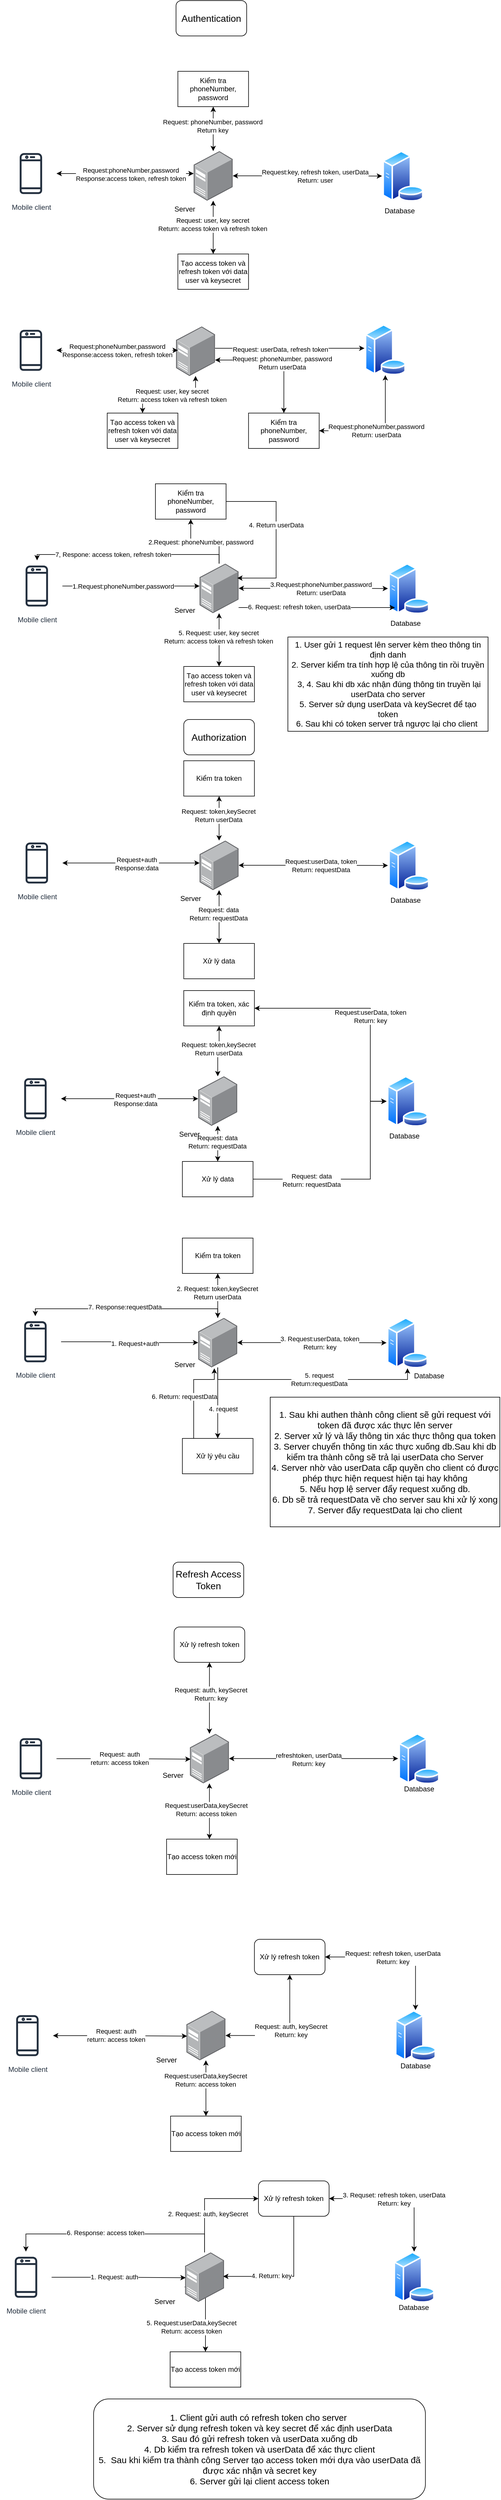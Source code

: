 <mxfile version="22.0.8" type="github">
  <diagram name="Page-1" id="wFv23azrO5TmY8dKMRDV">
    <mxGraphModel dx="880" dy="1312" grid="1" gridSize="10" guides="1" tooltips="1" connect="1" arrows="1" fold="1" page="0" pageScale="1" pageWidth="850" pageHeight="1100" math="0" shadow="0">
      <root>
        <mxCell id="0" />
        <mxCell id="1" parent="0" />
        <mxCell id="Zo6Wz0A7gYt2dgUF0l2a-8" style="edgeStyle=orthogonalEdgeStyle;rounded=0;orthogonalLoop=1;jettySize=auto;html=1;startArrow=classic;startFill=1;" parent="1" source="Zo6Wz0A7gYt2dgUF0l2a-1" target="Zo6Wz0A7gYt2dgUF0l2a-3" edge="1">
          <mxGeometry relative="1" as="geometry">
            <Array as="points">
              <mxPoint x="360" y="-406" />
              <mxPoint x="360" y="-406" />
            </Array>
          </mxGeometry>
        </mxCell>
        <mxCell id="Zo6Wz0A7gYt2dgUF0l2a-9" value="Request:phoneNumber,password&lt;br&gt;Response:access token, refresh token" style="edgeLabel;html=1;align=center;verticalAlign=middle;resizable=0;points=[];" parent="Zo6Wz0A7gYt2dgUF0l2a-8" vertex="1" connectable="0">
          <mxGeometry x="0.08" relative="1" as="geometry">
            <mxPoint y="1" as="offset" />
          </mxGeometry>
        </mxCell>
        <mxCell id="Zo6Wz0A7gYt2dgUF0l2a-1" value="Mobile client" style="sketch=0;outlineConnect=0;fontColor=#232F3E;gradientColor=none;strokeColor=#232F3E;fillColor=#ffffff;dashed=0;verticalLabelPosition=bottom;verticalAlign=top;align=center;html=1;fontSize=12;fontStyle=0;aspect=fixed;shape=mxgraph.aws4.resourceIcon;resIcon=mxgraph.aws4.mobile_client;" parent="1" vertex="1">
          <mxGeometry x="110" y="-450" width="87" height="87" as="geometry" />
        </mxCell>
        <mxCell id="Zo6Wz0A7gYt2dgUF0l2a-2" value="" style="image;aspect=fixed;perimeter=ellipsePerimeter;html=1;align=center;shadow=0;dashed=0;spacingTop=3;image=img/lib/active_directory/database_server.svg;" parent="1" vertex="1">
          <mxGeometry x="750" y="-445.56" width="71" height="86.58" as="geometry" />
        </mxCell>
        <mxCell id="Zo6Wz0A7gYt2dgUF0l2a-12" style="edgeStyle=orthogonalEdgeStyle;rounded=0;orthogonalLoop=1;jettySize=auto;html=1;entryX=0;entryY=0.5;entryDx=0;entryDy=0;startArrow=classic;startFill=1;" parent="1" source="Zo6Wz0A7gYt2dgUF0l2a-3" target="Zo6Wz0A7gYt2dgUF0l2a-2" edge="1">
          <mxGeometry relative="1" as="geometry" />
        </mxCell>
        <mxCell id="Zo6Wz0A7gYt2dgUF0l2a-13" value="Request:key, refresh token, userData&lt;br&gt;Return: user" style="edgeLabel;html=1;align=center;verticalAlign=middle;resizable=0;points=[];" parent="Zo6Wz0A7gYt2dgUF0l2a-12" vertex="1" connectable="0">
          <mxGeometry x="0.103" relative="1" as="geometry">
            <mxPoint as="offset" />
          </mxGeometry>
        </mxCell>
        <mxCell id="Zo6Wz0A7gYt2dgUF0l2a-16" style="edgeStyle=orthogonalEdgeStyle;rounded=0;orthogonalLoop=1;jettySize=auto;html=1;startArrow=classic;startFill=1;" parent="1" source="Zo6Wz0A7gYt2dgUF0l2a-3" target="Zo6Wz0A7gYt2dgUF0l2a-15" edge="1">
          <mxGeometry relative="1" as="geometry" />
        </mxCell>
        <mxCell id="Zo6Wz0A7gYt2dgUF0l2a-17" value="Request: phoneNumber, password&lt;br&gt;Return key" style="edgeLabel;html=1;align=center;verticalAlign=middle;resizable=0;points=[];" parent="Zo6Wz0A7gYt2dgUF0l2a-16" vertex="1" connectable="0">
          <mxGeometry x="0.128" y="1" relative="1" as="geometry">
            <mxPoint as="offset" />
          </mxGeometry>
        </mxCell>
        <mxCell id="Zo6Wz0A7gYt2dgUF0l2a-19" style="edgeStyle=orthogonalEdgeStyle;rounded=0;orthogonalLoop=1;jettySize=auto;html=1;entryX=0.5;entryY=0;entryDx=0;entryDy=0;startArrow=classic;startFill=1;" parent="1" source="Zo6Wz0A7gYt2dgUF0l2a-3" target="Zo6Wz0A7gYt2dgUF0l2a-18" edge="1">
          <mxGeometry relative="1" as="geometry" />
        </mxCell>
        <mxCell id="Zo6Wz0A7gYt2dgUF0l2a-20" value="Request: user, key secret&lt;br&gt;Return: access token và refresh token" style="edgeLabel;html=1;align=center;verticalAlign=middle;resizable=0;points=[];" parent="Zo6Wz0A7gYt2dgUF0l2a-19" vertex="1" connectable="0">
          <mxGeometry x="-0.105" y="-1" relative="1" as="geometry">
            <mxPoint as="offset" />
          </mxGeometry>
        </mxCell>
        <mxCell id="Zo6Wz0A7gYt2dgUF0l2a-3" value="" style="image;points=[];aspect=fixed;html=1;align=center;shadow=0;dashed=0;image=img/lib/allied_telesis/computer_and_terminals/Server_Desktop.svg;" parent="1" vertex="1">
          <mxGeometry x="430" y="-444.56" width="66.3" height="84.04" as="geometry" />
        </mxCell>
        <mxCell id="Zo6Wz0A7gYt2dgUF0l2a-4" value="Server&lt;br&gt;" style="text;html=1;strokeColor=none;fillColor=none;align=center;verticalAlign=middle;whiteSpace=wrap;rounded=0;" parent="1" vertex="1">
          <mxGeometry x="385" y="-360.52" width="60" height="30" as="geometry" />
        </mxCell>
        <mxCell id="Zo6Wz0A7gYt2dgUF0l2a-5" value="Database&lt;br&gt;" style="text;html=1;strokeColor=none;fillColor=none;align=center;verticalAlign=middle;whiteSpace=wrap;rounded=0;" parent="1" vertex="1">
          <mxGeometry x="750" y="-357.98" width="60" height="30" as="geometry" />
        </mxCell>
        <mxCell id="Zo6Wz0A7gYt2dgUF0l2a-15" value="Kiểm tra phoneNumber, password" style="rounded=0;whiteSpace=wrap;html=1;" parent="1" vertex="1">
          <mxGeometry x="403.15" y="-580" width="120" height="60" as="geometry" />
        </mxCell>
        <mxCell id="Zo6Wz0A7gYt2dgUF0l2a-18" value="Tạo access token và refresh token với data user và keysecret" style="rounded=0;whiteSpace=wrap;html=1;" parent="1" vertex="1">
          <mxGeometry x="403.15" y="-270" width="120" height="60" as="geometry" />
        </mxCell>
        <mxCell id="Zo6Wz0A7gYt2dgUF0l2a-21" value="Mobile client" style="sketch=0;outlineConnect=0;fontColor=#232F3E;gradientColor=none;strokeColor=#232F3E;fillColor=#ffffff;dashed=0;verticalLabelPosition=bottom;verticalAlign=top;align=center;html=1;fontSize=12;fontStyle=0;aspect=fixed;shape=mxgraph.aws4.resourceIcon;resIcon=mxgraph.aws4.mobile_client;" parent="1" vertex="1">
          <mxGeometry x="110" y="-150" width="87" height="87" as="geometry" />
        </mxCell>
        <mxCell id="Zo6Wz0A7gYt2dgUF0l2a-22" value="&lt;font style=&quot;font-size: 16px;&quot;&gt;Authentication&lt;/font&gt;" style="rounded=1;whiteSpace=wrap;html=1;" parent="1" vertex="1">
          <mxGeometry x="400" y="-700" width="120" height="60" as="geometry" />
        </mxCell>
        <mxCell id="Zo6Wz0A7gYt2dgUF0l2a-36" style="edgeStyle=orthogonalEdgeStyle;rounded=0;orthogonalLoop=1;jettySize=auto;html=1;entryX=0.5;entryY=0;entryDx=0;entryDy=0;startArrow=classic;startFill=1;" parent="1" source="Zo6Wz0A7gYt2dgUF0l2a-23" target="Zo6Wz0A7gYt2dgUF0l2a-34" edge="1">
          <mxGeometry relative="1" as="geometry" />
        </mxCell>
        <mxCell id="-_hDlahEQz6odAi7vep3-71" style="edgeStyle=orthogonalEdgeStyle;rounded=0;orthogonalLoop=1;jettySize=auto;html=1;" edge="1" parent="1" source="Zo6Wz0A7gYt2dgUF0l2a-23" target="Zo6Wz0A7gYt2dgUF0l2a-25">
          <mxGeometry relative="1" as="geometry">
            <Array as="points">
              <mxPoint x="630" y="-110" />
              <mxPoint x="630" y="-110" />
            </Array>
          </mxGeometry>
        </mxCell>
        <mxCell id="-_hDlahEQz6odAi7vep3-72" value="Request: userData, refresh token" style="edgeLabel;html=1;align=center;verticalAlign=middle;resizable=0;points=[];" vertex="1" connectable="0" parent="-_hDlahEQz6odAi7vep3-71">
          <mxGeometry x="-0.128" y="-2" relative="1" as="geometry">
            <mxPoint as="offset" />
          </mxGeometry>
        </mxCell>
        <mxCell id="Zo6Wz0A7gYt2dgUF0l2a-23" value="" style="image;points=[];aspect=fixed;html=1;align=center;shadow=0;dashed=0;image=img/lib/allied_telesis/computer_and_terminals/Server_Desktop.svg;" parent="1" vertex="1">
          <mxGeometry x="400" y="-147.04" width="66.3" height="84.04" as="geometry" />
        </mxCell>
        <mxCell id="Zo6Wz0A7gYt2dgUF0l2a-24" style="edgeStyle=orthogonalEdgeStyle;rounded=0;orthogonalLoop=1;jettySize=auto;html=1;entryX=0.048;entryY=0.482;entryDx=0;entryDy=0;entryPerimeter=0;startArrow=classic;startFill=1;" parent="1" source="Zo6Wz0A7gYt2dgUF0l2a-21" target="Zo6Wz0A7gYt2dgUF0l2a-23" edge="1">
          <mxGeometry relative="1" as="geometry" />
        </mxCell>
        <mxCell id="Zo6Wz0A7gYt2dgUF0l2a-25" value="" style="image;aspect=fixed;perimeter=ellipsePerimeter;html=1;align=center;shadow=0;dashed=0;spacingTop=3;image=img/lib/active_directory/database_server.svg;" parent="1" vertex="1">
          <mxGeometry x="720" y="-151.0" width="71" height="86.58" as="geometry" />
        </mxCell>
        <mxCell id="Zo6Wz0A7gYt2dgUF0l2a-26" value="Request:phoneNumber,password&lt;br&gt;Response:access token, refresh token" style="edgeLabel;html=1;align=center;verticalAlign=middle;resizable=0;points=[];" parent="1" vertex="1" connectable="0">
          <mxGeometry x="300" y="-106.5" as="geometry" />
        </mxCell>
        <mxCell id="Zo6Wz0A7gYt2dgUF0l2a-29" style="edgeStyle=orthogonalEdgeStyle;rounded=0;orthogonalLoop=1;jettySize=auto;html=1;startArrow=classic;startFill=1;" parent="1" source="Zo6Wz0A7gYt2dgUF0l2a-27" target="Zo6Wz0A7gYt2dgUF0l2a-25" edge="1">
          <mxGeometry relative="1" as="geometry" />
        </mxCell>
        <mxCell id="Zo6Wz0A7gYt2dgUF0l2a-27" value="Kiểm tra phoneNumber, password" style="rounded=0;whiteSpace=wrap;html=1;" parent="1" vertex="1">
          <mxGeometry x="523.15" width="120" height="60" as="geometry" />
        </mxCell>
        <mxCell id="Zo6Wz0A7gYt2dgUF0l2a-28" style="edgeStyle=orthogonalEdgeStyle;rounded=0;orthogonalLoop=1;jettySize=auto;html=1;entryX=0.5;entryY=0;entryDx=0;entryDy=0;startArrow=classic;startFill=1;" parent="1" source="Zo6Wz0A7gYt2dgUF0l2a-23" target="Zo6Wz0A7gYt2dgUF0l2a-27" edge="1">
          <mxGeometry relative="1" as="geometry">
            <Array as="points">
              <mxPoint x="583" y="-90" />
            </Array>
          </mxGeometry>
        </mxCell>
        <mxCell id="Zo6Wz0A7gYt2dgUF0l2a-32" value="Request: phoneNumber, password&lt;br style=&quot;border-color: var(--border-color);&quot;&gt;Return userData" style="edgeLabel;html=1;align=center;verticalAlign=middle;resizable=0;points=[];" parent="Zo6Wz0A7gYt2dgUF0l2a-28" vertex="1" connectable="0">
          <mxGeometry x="-0.53" y="-1" relative="1" as="geometry">
            <mxPoint x="65" y="4" as="offset" />
          </mxGeometry>
        </mxCell>
        <mxCell id="Zo6Wz0A7gYt2dgUF0l2a-33" value="Request:phoneNumber,password&lt;br&gt;Return: userData" style="edgeLabel;html=1;align=center;verticalAlign=middle;resizable=0;points=[];" parent="1" vertex="1" connectable="0">
          <mxGeometry x="740.0" y="30.003" as="geometry" />
        </mxCell>
        <mxCell id="Zo6Wz0A7gYt2dgUF0l2a-34" value="Tạo access token và refresh token với data user và keysecret" style="rounded=0;whiteSpace=wrap;html=1;" parent="1" vertex="1">
          <mxGeometry x="283.15" width="120" height="60" as="geometry" />
        </mxCell>
        <mxCell id="Zo6Wz0A7gYt2dgUF0l2a-37" value="Request: user, key secret&lt;br style=&quot;border-color: var(--border-color);&quot;&gt;Return: access token và refresh token" style="edgeLabel;html=1;align=center;verticalAlign=middle;resizable=0;points=[];" parent="1" vertex="1" connectable="0">
          <mxGeometry x="390.0" y="-30" as="geometry">
            <mxPoint x="3" as="offset" />
          </mxGeometry>
        </mxCell>
        <mxCell id="Zo6Wz0A7gYt2dgUF0l2a-41" style="edgeStyle=orthogonalEdgeStyle;rounded=0;orthogonalLoop=1;jettySize=auto;html=1;startArrow=none;startFill=0;" parent="1" source="Zo6Wz0A7gYt2dgUF0l2a-43" target="Zo6Wz0A7gYt2dgUF0l2a-51" edge="1">
          <mxGeometry relative="1" as="geometry">
            <Array as="points">
              <mxPoint x="370" y="294" />
              <mxPoint x="370" y="294" />
            </Array>
          </mxGeometry>
        </mxCell>
        <mxCell id="Zo6Wz0A7gYt2dgUF0l2a-42" value="1.Request:phoneNumber,password" style="edgeLabel;html=1;align=center;verticalAlign=middle;resizable=0;points=[];" parent="Zo6Wz0A7gYt2dgUF0l2a-41" vertex="1" connectable="0">
          <mxGeometry x="0.08" relative="1" as="geometry">
            <mxPoint x="-23" as="offset" />
          </mxGeometry>
        </mxCell>
        <mxCell id="Zo6Wz0A7gYt2dgUF0l2a-43" value="Mobile client" style="sketch=0;outlineConnect=0;fontColor=#232F3E;gradientColor=none;strokeColor=#232F3E;fillColor=#ffffff;dashed=0;verticalLabelPosition=bottom;verticalAlign=top;align=center;html=1;fontSize=12;fontStyle=0;aspect=fixed;shape=mxgraph.aws4.resourceIcon;resIcon=mxgraph.aws4.mobile_client;" parent="1" vertex="1">
          <mxGeometry x="120" y="250" width="87" height="87" as="geometry" />
        </mxCell>
        <mxCell id="Zo6Wz0A7gYt2dgUF0l2a-44" value="" style="image;aspect=fixed;perimeter=ellipsePerimeter;html=1;align=center;shadow=0;dashed=0;spacingTop=3;image=img/lib/active_directory/database_server.svg;" parent="1" vertex="1">
          <mxGeometry x="760" y="254.44" width="71" height="86.58" as="geometry" />
        </mxCell>
        <mxCell id="Zo6Wz0A7gYt2dgUF0l2a-45" style="edgeStyle=orthogonalEdgeStyle;rounded=0;orthogonalLoop=1;jettySize=auto;html=1;entryX=0;entryY=0.5;entryDx=0;entryDy=0;startArrow=classic;startFill=1;" parent="1" source="Zo6Wz0A7gYt2dgUF0l2a-51" target="Zo6Wz0A7gYt2dgUF0l2a-44" edge="1">
          <mxGeometry relative="1" as="geometry" />
        </mxCell>
        <mxCell id="Zo6Wz0A7gYt2dgUF0l2a-46" value="3.Request:phoneNumber,password&lt;br&gt;Return: userData" style="edgeLabel;html=1;align=center;verticalAlign=middle;resizable=0;points=[];" parent="Zo6Wz0A7gYt2dgUF0l2a-45" vertex="1" connectable="0">
          <mxGeometry x="0.103" relative="1" as="geometry">
            <mxPoint as="offset" />
          </mxGeometry>
        </mxCell>
        <mxCell id="Zo6Wz0A7gYt2dgUF0l2a-47" style="edgeStyle=orthogonalEdgeStyle;rounded=0;orthogonalLoop=1;jettySize=auto;html=1;startArrow=none;startFill=0;" parent="1" source="Zo6Wz0A7gYt2dgUF0l2a-51" target="Zo6Wz0A7gYt2dgUF0l2a-54" edge="1">
          <mxGeometry relative="1" as="geometry" />
        </mxCell>
        <mxCell id="Zo6Wz0A7gYt2dgUF0l2a-48" value="2.Request: phoneNumber, password" style="edgeLabel;html=1;align=center;verticalAlign=middle;resizable=0;points=[];" parent="Zo6Wz0A7gYt2dgUF0l2a-47" vertex="1" connectable="0">
          <mxGeometry x="0.128" y="1" relative="1" as="geometry">
            <mxPoint as="offset" />
          </mxGeometry>
        </mxCell>
        <mxCell id="Zo6Wz0A7gYt2dgUF0l2a-49" style="edgeStyle=orthogonalEdgeStyle;rounded=0;orthogonalLoop=1;jettySize=auto;html=1;entryX=0.5;entryY=0;entryDx=0;entryDy=0;startArrow=classic;startFill=1;" parent="1" source="Zo6Wz0A7gYt2dgUF0l2a-51" target="Zo6Wz0A7gYt2dgUF0l2a-55" edge="1">
          <mxGeometry relative="1" as="geometry" />
        </mxCell>
        <mxCell id="Zo6Wz0A7gYt2dgUF0l2a-50" value="5. Request: user, key secret&lt;br style=&quot;border-color: var(--border-color);&quot;&gt;Return: access token và refresh token" style="edgeLabel;html=1;align=center;verticalAlign=middle;resizable=0;points=[];" parent="Zo6Wz0A7gYt2dgUF0l2a-49" vertex="1" connectable="0">
          <mxGeometry x="-0.105" y="-1" relative="1" as="geometry">
            <mxPoint as="offset" />
          </mxGeometry>
        </mxCell>
        <mxCell id="Zo6Wz0A7gYt2dgUF0l2a-56" style="edgeStyle=orthogonalEdgeStyle;rounded=0;orthogonalLoop=1;jettySize=auto;html=1;" parent="1" source="Zo6Wz0A7gYt2dgUF0l2a-51" target="Zo6Wz0A7gYt2dgUF0l2a-43" edge="1">
          <mxGeometry relative="1" as="geometry">
            <Array as="points">
              <mxPoint x="473" y="240" />
              <mxPoint x="164" y="240" />
            </Array>
          </mxGeometry>
        </mxCell>
        <mxCell id="-_hDlahEQz6odAi7vep3-73" style="edgeStyle=orthogonalEdgeStyle;rounded=0;orthogonalLoop=1;jettySize=auto;html=1;" edge="1" parent="1" source="Zo6Wz0A7gYt2dgUF0l2a-51" target="Zo6Wz0A7gYt2dgUF0l2a-44">
          <mxGeometry relative="1" as="geometry">
            <Array as="points">
              <mxPoint x="700" y="330" />
              <mxPoint x="700" y="330" />
            </Array>
          </mxGeometry>
        </mxCell>
        <mxCell id="-_hDlahEQz6odAi7vep3-74" value="6. Request: refresh token, userData" style="edgeLabel;html=1;align=center;verticalAlign=middle;resizable=0;points=[];" vertex="1" connectable="0" parent="-_hDlahEQz6odAi7vep3-73">
          <mxGeometry x="-0.227" y="1" relative="1" as="geometry">
            <mxPoint as="offset" />
          </mxGeometry>
        </mxCell>
        <mxCell id="Zo6Wz0A7gYt2dgUF0l2a-51" value="" style="image;points=[];aspect=fixed;html=1;align=center;shadow=0;dashed=0;image=img/lib/allied_telesis/computer_and_terminals/Server_Desktop.svg;" parent="1" vertex="1">
          <mxGeometry x="440" y="255.44" width="66.3" height="84.04" as="geometry" />
        </mxCell>
        <mxCell id="Zo6Wz0A7gYt2dgUF0l2a-52" value="Server&lt;br&gt;" style="text;html=1;strokeColor=none;fillColor=none;align=center;verticalAlign=middle;whiteSpace=wrap;rounded=0;" parent="1" vertex="1">
          <mxGeometry x="385" y="320" width="60" height="30" as="geometry" />
        </mxCell>
        <mxCell id="Zo6Wz0A7gYt2dgUF0l2a-53" value="Database&lt;br&gt;" style="text;html=1;strokeColor=none;fillColor=none;align=center;verticalAlign=middle;whiteSpace=wrap;rounded=0;" parent="1" vertex="1">
          <mxGeometry x="760" y="342.02" width="60" height="30" as="geometry" />
        </mxCell>
        <mxCell id="Zo6Wz0A7gYt2dgUF0l2a-54" value="Kiểm tra phoneNumber, password" style="rounded=0;whiteSpace=wrap;html=1;" parent="1" vertex="1">
          <mxGeometry x="365" y="120" width="120" height="60" as="geometry" />
        </mxCell>
        <mxCell id="Zo6Wz0A7gYt2dgUF0l2a-55" value="Tạo access token và refresh token với data user và keysecret" style="rounded=0;whiteSpace=wrap;html=1;" parent="1" vertex="1">
          <mxGeometry x="413.15" y="430" width="120" height="60" as="geometry" />
        </mxCell>
        <mxCell id="Zo6Wz0A7gYt2dgUF0l2a-57" value="7, Respone: access token, refresh token" style="edgeLabel;html=1;align=center;verticalAlign=middle;resizable=0;points=[];" parent="1" vertex="1" connectable="0">
          <mxGeometry x="343.15" y="293.5" as="geometry">
            <mxPoint x="-50" y="-54" as="offset" />
          </mxGeometry>
        </mxCell>
        <mxCell id="Zo6Wz0A7gYt2dgUF0l2a-60" value="&lt;font style=&quot;font-size: 16px;&quot;&gt;Authorization&lt;/font&gt;" style="rounded=1;whiteSpace=wrap;html=1;" parent="1" vertex="1">
          <mxGeometry x="413.15" y="520" width="120" height="60" as="geometry" />
        </mxCell>
        <mxCell id="Zo6Wz0A7gYt2dgUF0l2a-78" style="edgeStyle=orthogonalEdgeStyle;rounded=0;orthogonalLoop=1;jettySize=auto;html=1;startArrow=classic;startFill=1;" parent="1" source="Zo6Wz0A7gYt2dgUF0l2a-80" target="Zo6Wz0A7gYt2dgUF0l2a-88" edge="1">
          <mxGeometry relative="1" as="geometry">
            <Array as="points">
              <mxPoint x="370" y="764" />
              <mxPoint x="370" y="764" />
            </Array>
          </mxGeometry>
        </mxCell>
        <mxCell id="Zo6Wz0A7gYt2dgUF0l2a-79" value="Request+auth&lt;br&gt;Response:data" style="edgeLabel;html=1;align=center;verticalAlign=middle;resizable=0;points=[];" parent="Zo6Wz0A7gYt2dgUF0l2a-78" vertex="1" connectable="0">
          <mxGeometry x="0.08" relative="1" as="geometry">
            <mxPoint y="1" as="offset" />
          </mxGeometry>
        </mxCell>
        <mxCell id="Zo6Wz0A7gYt2dgUF0l2a-80" value="Mobile client" style="sketch=0;outlineConnect=0;fontColor=#232F3E;gradientColor=none;strokeColor=#232F3E;fillColor=#ffffff;dashed=0;verticalLabelPosition=bottom;verticalAlign=top;align=center;html=1;fontSize=12;fontStyle=0;aspect=fixed;shape=mxgraph.aws4.resourceIcon;resIcon=mxgraph.aws4.mobile_client;" parent="1" vertex="1">
          <mxGeometry x="120" y="720" width="87" height="87" as="geometry" />
        </mxCell>
        <mxCell id="Zo6Wz0A7gYt2dgUF0l2a-81" value="" style="image;aspect=fixed;perimeter=ellipsePerimeter;html=1;align=center;shadow=0;dashed=0;spacingTop=3;image=img/lib/active_directory/database_server.svg;" parent="1" vertex="1">
          <mxGeometry x="760" y="724.44" width="71" height="86.58" as="geometry" />
        </mxCell>
        <mxCell id="Zo6Wz0A7gYt2dgUF0l2a-82" style="edgeStyle=orthogonalEdgeStyle;rounded=0;orthogonalLoop=1;jettySize=auto;html=1;entryX=0;entryY=0.5;entryDx=0;entryDy=0;startArrow=classic;startFill=1;" parent="1" source="Zo6Wz0A7gYt2dgUF0l2a-88" target="Zo6Wz0A7gYt2dgUF0l2a-81" edge="1">
          <mxGeometry relative="1" as="geometry" />
        </mxCell>
        <mxCell id="Zo6Wz0A7gYt2dgUF0l2a-83" value="Request:userData, token&lt;br&gt;Return: requestData" style="edgeLabel;html=1;align=center;verticalAlign=middle;resizable=0;points=[];" parent="Zo6Wz0A7gYt2dgUF0l2a-82" vertex="1" connectable="0">
          <mxGeometry x="0.103" relative="1" as="geometry">
            <mxPoint as="offset" />
          </mxGeometry>
        </mxCell>
        <mxCell id="Zo6Wz0A7gYt2dgUF0l2a-84" style="edgeStyle=orthogonalEdgeStyle;rounded=0;orthogonalLoop=1;jettySize=auto;html=1;startArrow=classic;startFill=1;" parent="1" source="Zo6Wz0A7gYt2dgUF0l2a-88" target="Zo6Wz0A7gYt2dgUF0l2a-91" edge="1">
          <mxGeometry relative="1" as="geometry" />
        </mxCell>
        <mxCell id="Zo6Wz0A7gYt2dgUF0l2a-85" value="Request: token,keySecret&lt;br&gt;Return userData" style="edgeLabel;html=1;align=center;verticalAlign=middle;resizable=0;points=[];" parent="Zo6Wz0A7gYt2dgUF0l2a-84" vertex="1" connectable="0">
          <mxGeometry x="0.128" y="1" relative="1" as="geometry">
            <mxPoint as="offset" />
          </mxGeometry>
        </mxCell>
        <mxCell id="Zo6Wz0A7gYt2dgUF0l2a-86" style="edgeStyle=orthogonalEdgeStyle;rounded=0;orthogonalLoop=1;jettySize=auto;html=1;entryX=0.5;entryY=0;entryDx=0;entryDy=0;startArrow=classic;startFill=1;" parent="1" source="Zo6Wz0A7gYt2dgUF0l2a-88" target="Zo6Wz0A7gYt2dgUF0l2a-92" edge="1">
          <mxGeometry relative="1" as="geometry" />
        </mxCell>
        <mxCell id="Zo6Wz0A7gYt2dgUF0l2a-87" value="Request: data&lt;br&gt;Return: requestData" style="edgeLabel;html=1;align=center;verticalAlign=middle;resizable=0;points=[];" parent="Zo6Wz0A7gYt2dgUF0l2a-86" vertex="1" connectable="0">
          <mxGeometry x="-0.105" y="-1" relative="1" as="geometry">
            <mxPoint as="offset" />
          </mxGeometry>
        </mxCell>
        <mxCell id="Zo6Wz0A7gYt2dgUF0l2a-88" value="" style="image;points=[];aspect=fixed;html=1;align=center;shadow=0;dashed=0;image=img/lib/allied_telesis/computer_and_terminals/Server_Desktop.svg;" parent="1" vertex="1">
          <mxGeometry x="440" y="725.44" width="66.3" height="84.04" as="geometry" />
        </mxCell>
        <mxCell id="Zo6Wz0A7gYt2dgUF0l2a-89" value="Server&lt;br&gt;" style="text;html=1;strokeColor=none;fillColor=none;align=center;verticalAlign=middle;whiteSpace=wrap;rounded=0;" parent="1" vertex="1">
          <mxGeometry x="395" y="809.48" width="60" height="30" as="geometry" />
        </mxCell>
        <mxCell id="Zo6Wz0A7gYt2dgUF0l2a-90" value="Database&lt;br&gt;" style="text;html=1;strokeColor=none;fillColor=none;align=center;verticalAlign=middle;whiteSpace=wrap;rounded=0;" parent="1" vertex="1">
          <mxGeometry x="760" y="812.02" width="60" height="30" as="geometry" />
        </mxCell>
        <mxCell id="Zo6Wz0A7gYt2dgUF0l2a-91" value="Kiểm tra token" style="rounded=0;whiteSpace=wrap;html=1;" parent="1" vertex="1">
          <mxGeometry x="413.15" y="590" width="120" height="60" as="geometry" />
        </mxCell>
        <mxCell id="Zo6Wz0A7gYt2dgUF0l2a-92" value="Xử lý data" style="rounded=0;whiteSpace=wrap;html=1;" parent="1" vertex="1">
          <mxGeometry x="413.15" y="900" width="120" height="60" as="geometry" />
        </mxCell>
        <mxCell id="Zo6Wz0A7gYt2dgUF0l2a-93" style="edgeStyle=orthogonalEdgeStyle;rounded=0;orthogonalLoop=1;jettySize=auto;html=1;startArrow=classic;startFill=1;" parent="1" source="Zo6Wz0A7gYt2dgUF0l2a-95" target="Zo6Wz0A7gYt2dgUF0l2a-103" edge="1">
          <mxGeometry relative="1" as="geometry">
            <Array as="points">
              <mxPoint x="367.65" y="1164" />
              <mxPoint x="367.65" y="1164" />
            </Array>
          </mxGeometry>
        </mxCell>
        <mxCell id="Zo6Wz0A7gYt2dgUF0l2a-94" value="Request+auth&lt;br&gt;Response:data" style="edgeLabel;html=1;align=center;verticalAlign=middle;resizable=0;points=[];" parent="Zo6Wz0A7gYt2dgUF0l2a-93" vertex="1" connectable="0">
          <mxGeometry x="0.08" relative="1" as="geometry">
            <mxPoint y="1" as="offset" />
          </mxGeometry>
        </mxCell>
        <mxCell id="Zo6Wz0A7gYt2dgUF0l2a-95" value="Mobile client" style="sketch=0;outlineConnect=0;fontColor=#232F3E;gradientColor=none;strokeColor=#232F3E;fillColor=#ffffff;dashed=0;verticalLabelPosition=bottom;verticalAlign=top;align=center;html=1;fontSize=12;fontStyle=0;aspect=fixed;shape=mxgraph.aws4.resourceIcon;resIcon=mxgraph.aws4.mobile_client;" parent="1" vertex="1">
          <mxGeometry x="117.65" y="1120" width="87" height="87" as="geometry" />
        </mxCell>
        <mxCell id="Zo6Wz0A7gYt2dgUF0l2a-96" value="" style="image;aspect=fixed;perimeter=ellipsePerimeter;html=1;align=center;shadow=0;dashed=0;spacingTop=3;image=img/lib/active_directory/database_server.svg;" parent="1" vertex="1">
          <mxGeometry x="757.65" y="1124.44" width="71" height="86.58" as="geometry" />
        </mxCell>
        <mxCell id="Zo6Wz0A7gYt2dgUF0l2a-97" style="edgeStyle=orthogonalEdgeStyle;rounded=0;orthogonalLoop=1;jettySize=auto;html=1;entryX=0;entryY=0.5;entryDx=0;entryDy=0;startArrow=classic;startFill=1;exitX=1;exitY=0.5;exitDx=0;exitDy=0;" parent="1" source="Zo6Wz0A7gYt2dgUF0l2a-106" target="Zo6Wz0A7gYt2dgUF0l2a-96" edge="1">
          <mxGeometry relative="1" as="geometry">
            <Array as="points">
              <mxPoint x="730" y="1010" />
              <mxPoint x="730" y="1168" />
            </Array>
          </mxGeometry>
        </mxCell>
        <mxCell id="Zo6Wz0A7gYt2dgUF0l2a-98" value="Request:userData, token&lt;br&gt;Return: key" style="edgeLabel;html=1;align=center;verticalAlign=middle;resizable=0;points=[];" parent="Zo6Wz0A7gYt2dgUF0l2a-97" vertex="1" connectable="0">
          <mxGeometry x="0.103" relative="1" as="geometry">
            <mxPoint as="offset" />
          </mxGeometry>
        </mxCell>
        <mxCell id="Zo6Wz0A7gYt2dgUF0l2a-99" style="edgeStyle=orthogonalEdgeStyle;rounded=0;orthogonalLoop=1;jettySize=auto;html=1;startArrow=classic;startFill=1;" parent="1" source="Zo6Wz0A7gYt2dgUF0l2a-103" target="Zo6Wz0A7gYt2dgUF0l2a-106" edge="1">
          <mxGeometry relative="1" as="geometry" />
        </mxCell>
        <mxCell id="Zo6Wz0A7gYt2dgUF0l2a-100" value="Request: token,keySecret&lt;br&gt;Return userData" style="edgeLabel;html=1;align=center;verticalAlign=middle;resizable=0;points=[];" parent="Zo6Wz0A7gYt2dgUF0l2a-99" vertex="1" connectable="0">
          <mxGeometry x="0.128" y="1" relative="1" as="geometry">
            <mxPoint as="offset" />
          </mxGeometry>
        </mxCell>
        <mxCell id="Zo6Wz0A7gYt2dgUF0l2a-101" style="edgeStyle=orthogonalEdgeStyle;rounded=0;orthogonalLoop=1;jettySize=auto;html=1;entryX=0.5;entryY=0;entryDx=0;entryDy=0;startArrow=classic;startFill=1;" parent="1" source="Zo6Wz0A7gYt2dgUF0l2a-103" target="Zo6Wz0A7gYt2dgUF0l2a-107" edge="1">
          <mxGeometry relative="1" as="geometry" />
        </mxCell>
        <mxCell id="Zo6Wz0A7gYt2dgUF0l2a-102" value="Request: data&lt;br&gt;Return: requestData" style="edgeLabel;html=1;align=center;verticalAlign=middle;resizable=0;points=[];" parent="Zo6Wz0A7gYt2dgUF0l2a-101" vertex="1" connectable="0">
          <mxGeometry x="-0.105" y="-1" relative="1" as="geometry">
            <mxPoint as="offset" />
          </mxGeometry>
        </mxCell>
        <mxCell id="Zo6Wz0A7gYt2dgUF0l2a-103" value="" style="image;points=[];aspect=fixed;html=1;align=center;shadow=0;dashed=0;image=img/lib/allied_telesis/computer_and_terminals/Server_Desktop.svg;" parent="1" vertex="1">
          <mxGeometry x="437.65" y="1125.44" width="66.3" height="84.04" as="geometry" />
        </mxCell>
        <mxCell id="Zo6Wz0A7gYt2dgUF0l2a-104" value="Server&lt;br&gt;" style="text;html=1;strokeColor=none;fillColor=none;align=center;verticalAlign=middle;whiteSpace=wrap;rounded=0;" parent="1" vertex="1">
          <mxGeometry x="392.65" y="1209.48" width="60" height="30" as="geometry" />
        </mxCell>
        <mxCell id="Zo6Wz0A7gYt2dgUF0l2a-105" value="Database&lt;br&gt;" style="text;html=1;strokeColor=none;fillColor=none;align=center;verticalAlign=middle;whiteSpace=wrap;rounded=0;" parent="1" vertex="1">
          <mxGeometry x="757.65" y="1212.02" width="60" height="30" as="geometry" />
        </mxCell>
        <mxCell id="Zo6Wz0A7gYt2dgUF0l2a-106" value="Kiểm tra token, xác định quyền" style="rounded=0;whiteSpace=wrap;html=1;" parent="1" vertex="1">
          <mxGeometry x="413.15" y="980" width="120" height="60" as="geometry" />
        </mxCell>
        <mxCell id="Zo6Wz0A7gYt2dgUF0l2a-132" style="edgeStyle=orthogonalEdgeStyle;rounded=0;orthogonalLoop=1;jettySize=auto;html=1;" parent="1" source="Zo6Wz0A7gYt2dgUF0l2a-107" target="Zo6Wz0A7gYt2dgUF0l2a-96" edge="1">
          <mxGeometry relative="1" as="geometry">
            <Array as="points">
              <mxPoint x="730" y="1300" />
              <mxPoint x="730" y="1168" />
            </Array>
          </mxGeometry>
        </mxCell>
        <mxCell id="Zo6Wz0A7gYt2dgUF0l2a-107" value="Xử lý data" style="rounded=0;whiteSpace=wrap;html=1;" parent="1" vertex="1">
          <mxGeometry x="410.8" y="1270" width="120" height="60" as="geometry" />
        </mxCell>
        <mxCell id="Zo6Wz0A7gYt2dgUF0l2a-108" style="edgeStyle=orthogonalEdgeStyle;rounded=0;orthogonalLoop=1;jettySize=auto;html=1;startArrow=none;startFill=0;" parent="1" source="Zo6Wz0A7gYt2dgUF0l2a-122" target="Zo6Wz0A7gYt2dgUF0l2a-117" edge="1">
          <mxGeometry relative="1" as="geometry">
            <Array as="points" />
            <mxPoint x="204.65" y="1574" as="sourcePoint" />
          </mxGeometry>
        </mxCell>
        <mxCell id="Zo6Wz0A7gYt2dgUF0l2a-109" value="1. Request+auth" style="edgeLabel;html=1;align=center;verticalAlign=middle;resizable=0;points=[];" parent="Zo6Wz0A7gYt2dgUF0l2a-108" vertex="1" connectable="0">
          <mxGeometry x="0.08" relative="1" as="geometry">
            <mxPoint y="1" as="offset" />
          </mxGeometry>
        </mxCell>
        <mxCell id="Zo6Wz0A7gYt2dgUF0l2a-110" value="" style="image;aspect=fixed;perimeter=ellipsePerimeter;html=1;align=center;shadow=0;dashed=0;spacingTop=3;image=img/lib/active_directory/database_server.svg;" parent="1" vertex="1">
          <mxGeometry x="757.65" y="1534.44" width="71" height="86.58" as="geometry" />
        </mxCell>
        <mxCell id="Zo6Wz0A7gYt2dgUF0l2a-111" style="edgeStyle=orthogonalEdgeStyle;rounded=0;orthogonalLoop=1;jettySize=auto;html=1;entryX=0;entryY=0.5;entryDx=0;entryDy=0;startArrow=classic;startFill=1;" parent="1" source="Zo6Wz0A7gYt2dgUF0l2a-117" target="Zo6Wz0A7gYt2dgUF0l2a-110" edge="1">
          <mxGeometry relative="1" as="geometry" />
        </mxCell>
        <mxCell id="Zo6Wz0A7gYt2dgUF0l2a-112" value="3. Request:userData, token&lt;br&gt;Return: key" style="edgeLabel;html=1;align=center;verticalAlign=middle;resizable=0;points=[];" parent="Zo6Wz0A7gYt2dgUF0l2a-111" vertex="1" connectable="0">
          <mxGeometry x="0.103" relative="1" as="geometry">
            <mxPoint as="offset" />
          </mxGeometry>
        </mxCell>
        <mxCell id="Zo6Wz0A7gYt2dgUF0l2a-113" style="edgeStyle=orthogonalEdgeStyle;rounded=0;orthogonalLoop=1;jettySize=auto;html=1;startArrow=classic;startFill=1;" parent="1" source="Zo6Wz0A7gYt2dgUF0l2a-117" target="Zo6Wz0A7gYt2dgUF0l2a-120" edge="1">
          <mxGeometry relative="1" as="geometry" />
        </mxCell>
        <mxCell id="Zo6Wz0A7gYt2dgUF0l2a-114" value="2. Request: token,keySecret&lt;br&gt;Return userData" style="edgeLabel;html=1;align=center;verticalAlign=middle;resizable=0;points=[];" parent="Zo6Wz0A7gYt2dgUF0l2a-113" vertex="1" connectable="0">
          <mxGeometry x="0.128" y="1" relative="1" as="geometry">
            <mxPoint as="offset" />
          </mxGeometry>
        </mxCell>
        <mxCell id="Zo6Wz0A7gYt2dgUF0l2a-115" style="edgeStyle=orthogonalEdgeStyle;rounded=0;orthogonalLoop=1;jettySize=auto;html=1;entryX=0.5;entryY=0;entryDx=0;entryDy=0;startArrow=none;startFill=0;" parent="1" source="Zo6Wz0A7gYt2dgUF0l2a-117" target="Zo6Wz0A7gYt2dgUF0l2a-121" edge="1">
          <mxGeometry relative="1" as="geometry" />
        </mxCell>
        <mxCell id="Zo6Wz0A7gYt2dgUF0l2a-116" value="4. request" style="edgeLabel;html=1;align=center;verticalAlign=middle;resizable=0;points=[];" parent="Zo6Wz0A7gYt2dgUF0l2a-115" vertex="1" connectable="0">
          <mxGeometry x="-0.105" y="-1" relative="1" as="geometry">
            <mxPoint x="10" y="16" as="offset" />
          </mxGeometry>
        </mxCell>
        <mxCell id="Zo6Wz0A7gYt2dgUF0l2a-123" style="edgeStyle=orthogonalEdgeStyle;rounded=0;orthogonalLoop=1;jettySize=auto;html=1;" parent="1" source="Zo6Wz0A7gYt2dgUF0l2a-117" target="Zo6Wz0A7gYt2dgUF0l2a-122" edge="1">
          <mxGeometry relative="1" as="geometry">
            <Array as="points">
              <mxPoint x="471" y="1520" />
              <mxPoint x="161" y="1520" />
            </Array>
          </mxGeometry>
        </mxCell>
        <mxCell id="Zo6Wz0A7gYt2dgUF0l2a-127" style="edgeStyle=orthogonalEdgeStyle;rounded=0;orthogonalLoop=1;jettySize=auto;html=1;entryX=0.5;entryY=1;entryDx=0;entryDy=0;" parent="1" source="Zo6Wz0A7gYt2dgUF0l2a-117" target="Zo6Wz0A7gYt2dgUF0l2a-110" edge="1">
          <mxGeometry relative="1" as="geometry">
            <Array as="points">
              <mxPoint x="471" y="1640" />
              <mxPoint x="793" y="1640" />
            </Array>
          </mxGeometry>
        </mxCell>
        <mxCell id="Zo6Wz0A7gYt2dgUF0l2a-117" value="" style="image;points=[];aspect=fixed;html=1;align=center;shadow=0;dashed=0;image=img/lib/allied_telesis/computer_and_terminals/Server_Desktop.svg;" parent="1" vertex="1">
          <mxGeometry x="437.65" y="1535.44" width="66.3" height="84.04" as="geometry" />
        </mxCell>
        <mxCell id="Zo6Wz0A7gYt2dgUF0l2a-118" value="Server&lt;br&gt;" style="text;html=1;strokeColor=none;fillColor=none;align=center;verticalAlign=middle;whiteSpace=wrap;rounded=0;" parent="1" vertex="1">
          <mxGeometry x="385" y="1600" width="60" height="30" as="geometry" />
        </mxCell>
        <mxCell id="Zo6Wz0A7gYt2dgUF0l2a-119" value="Database&lt;br&gt;" style="text;html=1;strokeColor=none;fillColor=none;align=center;verticalAlign=middle;whiteSpace=wrap;rounded=0;" parent="1" vertex="1">
          <mxGeometry x="800" y="1619.48" width="60" height="30" as="geometry" />
        </mxCell>
        <mxCell id="Zo6Wz0A7gYt2dgUF0l2a-120" value="Kiểm tra token" style="rounded=0;whiteSpace=wrap;html=1;" parent="1" vertex="1">
          <mxGeometry x="410.8" y="1400" width="120" height="60" as="geometry" />
        </mxCell>
        <mxCell id="Zo6Wz0A7gYt2dgUF0l2a-130" style="edgeStyle=orthogonalEdgeStyle;rounded=0;orthogonalLoop=1;jettySize=auto;html=1;entryX=0.413;entryY=1.018;entryDx=0;entryDy=0;entryPerimeter=0;" parent="1" source="Zo6Wz0A7gYt2dgUF0l2a-121" target="Zo6Wz0A7gYt2dgUF0l2a-117" edge="1">
          <mxGeometry relative="1" as="geometry">
            <Array as="points">
              <mxPoint x="430" y="1640" />
              <mxPoint x="465" y="1640" />
            </Array>
          </mxGeometry>
        </mxCell>
        <mxCell id="Zo6Wz0A7gYt2dgUF0l2a-121" value="Xử lý yêu cầu" style="rounded=0;whiteSpace=wrap;html=1;" parent="1" vertex="1">
          <mxGeometry x="410.8" y="1740" width="120" height="60" as="geometry" />
        </mxCell>
        <mxCell id="Zo6Wz0A7gYt2dgUF0l2a-122" value="Mobile client" style="sketch=0;outlineConnect=0;fontColor=#232F3E;gradientColor=none;strokeColor=#232F3E;fillColor=#ffffff;dashed=0;verticalLabelPosition=bottom;verticalAlign=top;align=center;html=1;fontSize=12;fontStyle=0;aspect=fixed;shape=mxgraph.aws4.resourceIcon;resIcon=mxgraph.aws4.mobile_client;" parent="1" vertex="1">
          <mxGeometry x="117.65" y="1532.48" width="87" height="87" as="geometry" />
        </mxCell>
        <mxCell id="Zo6Wz0A7gYt2dgUF0l2a-124" value="7. Response:requestData" style="edgeLabel;html=1;align=center;verticalAlign=middle;resizable=0;points=[];" parent="1" vertex="1" connectable="0">
          <mxGeometry x="343.15" y="1577.73" as="geometry">
            <mxPoint x="-30" y="-61" as="offset" />
          </mxGeometry>
        </mxCell>
        <mxCell id="Zo6Wz0A7gYt2dgUF0l2a-128" value="5. request&lt;br&gt;Return:requestData" style="edgeLabel;html=1;align=center;verticalAlign=middle;resizable=0;points=[];" parent="1" vertex="1" connectable="0">
          <mxGeometry x="643.15" y="1640.003" as="geometry" />
        </mxCell>
        <mxCell id="Zo6Wz0A7gYt2dgUF0l2a-131" value="6. Return: requestData" style="edgeLabel;html=1;align=center;verticalAlign=middle;resizable=0;points=[];" parent="1" vertex="1" connectable="0">
          <mxGeometry x="473.149" y="1669.996" as="geometry">
            <mxPoint x="-59" y="-1" as="offset" />
          </mxGeometry>
        </mxCell>
        <mxCell id="Zo6Wz0A7gYt2dgUF0l2a-133" value="Request: data&lt;br&gt;Return: requestData" style="edgeLabel;html=1;align=center;verticalAlign=middle;resizable=0;points=[];" parent="1" vertex="1" connectable="0">
          <mxGeometry x="490.0" y="1260" as="geometry">
            <mxPoint x="140" y="42" as="offset" />
          </mxGeometry>
        </mxCell>
        <mxCell id="Zo6Wz0A7gYt2dgUF0l2a-136" style="edgeStyle=orthogonalEdgeStyle;rounded=0;orthogonalLoop=1;jettySize=auto;html=1;entryX=0.965;entryY=0.292;entryDx=0;entryDy=0;entryPerimeter=0;" parent="1" source="Zo6Wz0A7gYt2dgUF0l2a-54" target="Zo6Wz0A7gYt2dgUF0l2a-51" edge="1">
          <mxGeometry relative="1" as="geometry">
            <Array as="points">
              <mxPoint x="570" y="150" />
              <mxPoint x="570" y="280" />
            </Array>
          </mxGeometry>
        </mxCell>
        <mxCell id="Zo6Wz0A7gYt2dgUF0l2a-137" value="4. Return userData" style="edgeLabel;html=1;align=center;verticalAlign=middle;resizable=0;points=[];" parent="1" vertex="1" connectable="0">
          <mxGeometry x="570" y="190.0" as="geometry" />
        </mxCell>
        <mxCell id="Zo6Wz0A7gYt2dgUF0l2a-138" value="1. User gửi 1 request lên server kèm theo thông tin định danh&lt;br style=&quot;font-size: 14px;&quot;&gt;2. Server kiểm tra tính hợp lệ của thông tin rồi truyền xuống db&lt;br style=&quot;font-size: 14px;&quot;&gt;&amp;nbsp;3, 4. Sau khi db xác nhận đúng thông tin truyền lại userData cho server&lt;br style=&quot;font-size: 14px;&quot;&gt;5. Server sử dụng userData và keySecret để tạo token&lt;br style=&quot;font-size: 14px;&quot;&gt;6. Sau khi có token server trả ngược lại cho client&amp;nbsp;&lt;br style=&quot;font-size: 14px;&quot;&gt;" style="rounded=0;whiteSpace=wrap;html=1;fontSize=14;" parent="1" vertex="1">
          <mxGeometry x="590" y="380" width="340" height="160" as="geometry" />
        </mxCell>
        <mxCell id="Zo6Wz0A7gYt2dgUF0l2a-139" value="1. Sau khi authen thành công client sẽ gửi request với token đã được xác thực lên server&lt;br style=&quot;font-size: 15px;&quot;&gt;2. Server xử lý và lấy thông tin xác thực thông qua token&lt;br style=&quot;font-size: 15px;&quot;&gt;3. Server chuyển thông tin xác thực xuống db.Sau khi db kiểm tra thành công sẽ trả lại userData cho Server&lt;br style=&quot;font-size: 15px;&quot;&gt;4. Server nhờ vào userData cấp quyền cho client có được phép thực hiện request hiện tại hay không&lt;br style=&quot;font-size: 15px;&quot;&gt;5. Nếu hợp lệ server đẩy request xuống db. &lt;br style=&quot;font-size: 15px;&quot;&gt;6. Db sẽ trả requestData về cho server sau khi xử lý xong&lt;br style=&quot;font-size: 15px;&quot;&gt;7. Server đẩy requestData lại cho client" style="rounded=0;whiteSpace=wrap;html=1;fontSize=15;" parent="1" vertex="1">
          <mxGeometry x="560" y="1670" width="390" height="220" as="geometry" />
        </mxCell>
        <mxCell id="-_hDlahEQz6odAi7vep3-1" value="&lt;font style=&quot;font-size: 16px;&quot;&gt;Refresh Access Token&lt;/font&gt;" style="rounded=1;whiteSpace=wrap;html=1;" vertex="1" parent="1">
          <mxGeometry x="395" y="1950" width="120" height="60" as="geometry" />
        </mxCell>
        <mxCell id="-_hDlahEQz6odAi7vep3-2" value="Mobile client" style="sketch=0;outlineConnect=0;fontColor=#232F3E;gradientColor=none;strokeColor=#232F3E;fillColor=#ffffff;dashed=0;verticalLabelPosition=bottom;verticalAlign=top;align=center;html=1;fontSize=12;fontStyle=0;aspect=fixed;shape=mxgraph.aws4.resourceIcon;resIcon=mxgraph.aws4.mobile_client;" vertex="1" parent="1">
          <mxGeometry x="110" y="2240" width="87" height="87" as="geometry" />
        </mxCell>
        <mxCell id="-_hDlahEQz6odAi7vep3-8" style="edgeStyle=orthogonalEdgeStyle;rounded=0;orthogonalLoop=1;jettySize=auto;html=1;startArrow=classic;startFill=1;" edge="1" parent="1" source="-_hDlahEQz6odAi7vep3-3" target="-_hDlahEQz6odAi7vep3-4">
          <mxGeometry relative="1" as="geometry" />
        </mxCell>
        <mxCell id="-_hDlahEQz6odAi7vep3-10" value="refreshtoken, userData&lt;br&gt;Return: key" style="edgeLabel;html=1;align=center;verticalAlign=middle;resizable=0;points=[];" vertex="1" connectable="0" parent="-_hDlahEQz6odAi7vep3-8">
          <mxGeometry x="-0.06" y="-1" relative="1" as="geometry">
            <mxPoint as="offset" />
          </mxGeometry>
        </mxCell>
        <mxCell id="-_hDlahEQz6odAi7vep3-12" style="edgeStyle=orthogonalEdgeStyle;rounded=0;orthogonalLoop=1;jettySize=auto;html=1;startArrow=classic;startFill=1;" edge="1" parent="1" source="-_hDlahEQz6odAi7vep3-3" target="-_hDlahEQz6odAi7vep3-11">
          <mxGeometry relative="1" as="geometry" />
        </mxCell>
        <mxCell id="-_hDlahEQz6odAi7vep3-13" value="Request: auth, keySecret&lt;br&gt;Return: key" style="edgeLabel;html=1;align=center;verticalAlign=middle;resizable=0;points=[];" vertex="1" connectable="0" parent="-_hDlahEQz6odAi7vep3-12">
          <mxGeometry x="0.109" y="-2" relative="1" as="geometry">
            <mxPoint as="offset" />
          </mxGeometry>
        </mxCell>
        <mxCell id="-_hDlahEQz6odAi7vep3-15" style="edgeStyle=orthogonalEdgeStyle;rounded=0;orthogonalLoop=1;jettySize=auto;html=1;startArrow=classic;startFill=1;" edge="1" parent="1" source="-_hDlahEQz6odAi7vep3-3" target="-_hDlahEQz6odAi7vep3-14">
          <mxGeometry relative="1" as="geometry">
            <Array as="points">
              <mxPoint x="457" y="2380" />
              <mxPoint x="457" y="2380" />
            </Array>
          </mxGeometry>
        </mxCell>
        <mxCell id="-_hDlahEQz6odAi7vep3-16" value="Request:userData,keySecret&lt;br&gt;Return: access token" style="edgeLabel;html=1;align=center;verticalAlign=middle;resizable=0;points=[];" vertex="1" connectable="0" parent="-_hDlahEQz6odAi7vep3-15">
          <mxGeometry x="-0.288" y="-1" relative="1" as="geometry">
            <mxPoint x="-5" y="11" as="offset" />
          </mxGeometry>
        </mxCell>
        <mxCell id="-_hDlahEQz6odAi7vep3-3" value="" style="image;points=[];aspect=fixed;html=1;align=center;shadow=0;dashed=0;image=img/lib/allied_telesis/computer_and_terminals/Server_Desktop.svg;" vertex="1" parent="1">
          <mxGeometry x="423.6" y="2241.27" width="66.3" height="84.04" as="geometry" />
        </mxCell>
        <mxCell id="-_hDlahEQz6odAi7vep3-4" value="" style="image;aspect=fixed;perimeter=ellipsePerimeter;html=1;align=center;shadow=0;dashed=0;spacingTop=3;image=img/lib/active_directory/database_server.svg;" vertex="1" parent="1">
          <mxGeometry x="777.25" y="2240" width="71" height="86.58" as="geometry" />
        </mxCell>
        <mxCell id="-_hDlahEQz6odAi7vep3-5" value="Server&lt;br&gt;" style="text;html=1;strokeColor=none;fillColor=none;align=center;verticalAlign=middle;whiteSpace=wrap;rounded=0;" vertex="1" parent="1">
          <mxGeometry x="365" y="2297" width="60" height="30" as="geometry" />
        </mxCell>
        <mxCell id="-_hDlahEQz6odAi7vep3-6" value="Database&lt;br&gt;" style="text;html=1;strokeColor=none;fillColor=none;align=center;verticalAlign=middle;whiteSpace=wrap;rounded=0;" vertex="1" parent="1">
          <mxGeometry x="782.75" y="2320" width="60" height="30" as="geometry" />
        </mxCell>
        <mxCell id="-_hDlahEQz6odAi7vep3-7" style="edgeStyle=orthogonalEdgeStyle;rounded=0;orthogonalLoop=1;jettySize=auto;html=1;entryX=0.017;entryY=0.512;entryDx=0;entryDy=0;entryPerimeter=0;" edge="1" parent="1" source="-_hDlahEQz6odAi7vep3-2" target="-_hDlahEQz6odAi7vep3-3">
          <mxGeometry relative="1" as="geometry" />
        </mxCell>
        <mxCell id="-_hDlahEQz6odAi7vep3-9" value="Request: auth&lt;br&gt;return: access token" style="edgeLabel;html=1;align=center;verticalAlign=middle;resizable=0;points=[];" vertex="1" connectable="0" parent="-_hDlahEQz6odAi7vep3-7">
          <mxGeometry x="-0.07" y="2" relative="1" as="geometry">
            <mxPoint y="1" as="offset" />
          </mxGeometry>
        </mxCell>
        <mxCell id="-_hDlahEQz6odAi7vep3-11" value="Xử lý refresh token" style="rounded=1;whiteSpace=wrap;html=1;" vertex="1" parent="1">
          <mxGeometry x="396.75" y="2060" width="120" height="60" as="geometry" />
        </mxCell>
        <mxCell id="-_hDlahEQz6odAi7vep3-14" value="Tạo access token mới" style="rounded=0;whiteSpace=wrap;html=1;" vertex="1" parent="1">
          <mxGeometry x="383.95" y="2420" width="120" height="60" as="geometry" />
        </mxCell>
        <mxCell id="-_hDlahEQz6odAi7vep3-17" value="Mobile client" style="sketch=0;outlineConnect=0;fontColor=#232F3E;gradientColor=none;strokeColor=#232F3E;fillColor=#ffffff;dashed=0;verticalLabelPosition=bottom;verticalAlign=top;align=center;html=1;fontSize=12;fontStyle=0;aspect=fixed;shape=mxgraph.aws4.resourceIcon;resIcon=mxgraph.aws4.mobile_client;" vertex="1" parent="1">
          <mxGeometry x="104.02" y="2710" width="87" height="87" as="geometry" />
        </mxCell>
        <mxCell id="-_hDlahEQz6odAi7vep3-18" style="edgeStyle=orthogonalEdgeStyle;rounded=0;orthogonalLoop=1;jettySize=auto;html=1;startArrow=classic;startFill=1;exitX=1;exitY=0.5;exitDx=0;exitDy=0;" edge="1" parent="1" source="-_hDlahEQz6odAi7vep3-30" target="-_hDlahEQz6odAi7vep3-25">
          <mxGeometry relative="1" as="geometry" />
        </mxCell>
        <mxCell id="-_hDlahEQz6odAi7vep3-19" value="Request: refresh token, userData&lt;br&gt;Return: key" style="edgeLabel;html=1;align=center;verticalAlign=middle;resizable=0;points=[];" vertex="1" connectable="0" parent="-_hDlahEQz6odAi7vep3-18">
          <mxGeometry x="-0.06" y="-1" relative="1" as="geometry">
            <mxPoint as="offset" />
          </mxGeometry>
        </mxCell>
        <mxCell id="-_hDlahEQz6odAi7vep3-20" style="edgeStyle=orthogonalEdgeStyle;rounded=0;orthogonalLoop=1;jettySize=auto;html=1;startArrow=classic;startFill=1;" edge="1" parent="1" source="-_hDlahEQz6odAi7vep3-24" target="-_hDlahEQz6odAi7vep3-30">
          <mxGeometry relative="1" as="geometry" />
        </mxCell>
        <mxCell id="-_hDlahEQz6odAi7vep3-21" value="Request: auth, keySecret&lt;br&gt;Return: key" style="edgeLabel;html=1;align=center;verticalAlign=middle;resizable=0;points=[];" vertex="1" connectable="0" parent="-_hDlahEQz6odAi7vep3-20">
          <mxGeometry x="0.109" y="-2" relative="1" as="geometry">
            <mxPoint as="offset" />
          </mxGeometry>
        </mxCell>
        <mxCell id="-_hDlahEQz6odAi7vep3-22" style="edgeStyle=orthogonalEdgeStyle;rounded=0;orthogonalLoop=1;jettySize=auto;html=1;startArrow=classic;startFill=1;" edge="1" parent="1" source="-_hDlahEQz6odAi7vep3-24" target="-_hDlahEQz6odAi7vep3-31">
          <mxGeometry relative="1" as="geometry" />
        </mxCell>
        <mxCell id="-_hDlahEQz6odAi7vep3-23" value="Request:userData,keySecret&lt;br&gt;Return: access token" style="edgeLabel;html=1;align=center;verticalAlign=middle;resizable=0;points=[];" vertex="1" connectable="0" parent="-_hDlahEQz6odAi7vep3-22">
          <mxGeometry x="-0.288" y="-1" relative="1" as="geometry">
            <mxPoint as="offset" />
          </mxGeometry>
        </mxCell>
        <mxCell id="-_hDlahEQz6odAi7vep3-24" value="" style="image;points=[];aspect=fixed;html=1;align=center;shadow=0;dashed=0;image=img/lib/allied_telesis/computer_and_terminals/Server_Desktop.svg;" vertex="1" parent="1">
          <mxGeometry x="417.62" y="2711.27" width="66.3" height="84.04" as="geometry" />
        </mxCell>
        <mxCell id="-_hDlahEQz6odAi7vep3-25" value="" style="image;aspect=fixed;perimeter=ellipsePerimeter;html=1;align=center;shadow=0;dashed=0;spacingTop=3;image=img/lib/active_directory/database_server.svg;" vertex="1" parent="1">
          <mxGeometry x="771.27" y="2710" width="71" height="86.58" as="geometry" />
        </mxCell>
        <mxCell id="-_hDlahEQz6odAi7vep3-26" value="Server&lt;br&gt;" style="text;html=1;strokeColor=none;fillColor=none;align=center;verticalAlign=middle;whiteSpace=wrap;rounded=0;" vertex="1" parent="1">
          <mxGeometry x="354.02" y="2780" width="60" height="30" as="geometry" />
        </mxCell>
        <mxCell id="-_hDlahEQz6odAi7vep3-27" value="Database&lt;br&gt;" style="text;html=1;strokeColor=none;fillColor=none;align=center;verticalAlign=middle;whiteSpace=wrap;rounded=0;" vertex="1" parent="1">
          <mxGeometry x="776.77" y="2790" width="60" height="30" as="geometry" />
        </mxCell>
        <mxCell id="-_hDlahEQz6odAi7vep3-28" style="edgeStyle=orthogonalEdgeStyle;rounded=0;orthogonalLoop=1;jettySize=auto;html=1;entryX=0.017;entryY=0.512;entryDx=0;entryDy=0;entryPerimeter=0;startArrow=classic;startFill=1;" edge="1" parent="1" source="-_hDlahEQz6odAi7vep3-17" target="-_hDlahEQz6odAi7vep3-24">
          <mxGeometry relative="1" as="geometry" />
        </mxCell>
        <mxCell id="-_hDlahEQz6odAi7vep3-29" value="Request: auth&lt;br style=&quot;border-color: var(--border-color);&quot;&gt;return: access token" style="edgeLabel;html=1;align=center;verticalAlign=middle;resizable=0;points=[];" vertex="1" connectable="0" parent="-_hDlahEQz6odAi7vep3-28">
          <mxGeometry x="-0.07" y="2" relative="1" as="geometry">
            <mxPoint y="1" as="offset" />
          </mxGeometry>
        </mxCell>
        <mxCell id="-_hDlahEQz6odAi7vep3-30" value="Xử lý refresh token" style="rounded=1;whiteSpace=wrap;html=1;" vertex="1" parent="1">
          <mxGeometry x="533.15" y="2590" width="120" height="60" as="geometry" />
        </mxCell>
        <mxCell id="-_hDlahEQz6odAi7vep3-31" value="Tạo access token mới" style="rounded=0;whiteSpace=wrap;html=1;" vertex="1" parent="1">
          <mxGeometry x="390.77" y="2890" width="120" height="60" as="geometry" />
        </mxCell>
        <mxCell id="-_hDlahEQz6odAi7vep3-32" value="Mobile client" style="sketch=0;outlineConnect=0;fontColor=#232F3E;gradientColor=none;strokeColor=#232F3E;fillColor=#ffffff;dashed=0;verticalLabelPosition=bottom;verticalAlign=top;align=center;html=1;fontSize=12;fontStyle=0;aspect=fixed;shape=mxgraph.aws4.resourceIcon;resIcon=mxgraph.aws4.mobile_client;" vertex="1" parent="1">
          <mxGeometry x="101.68" y="3120" width="87" height="87" as="geometry" />
        </mxCell>
        <mxCell id="-_hDlahEQz6odAi7vep3-33" style="edgeStyle=orthogonalEdgeStyle;rounded=0;orthogonalLoop=1;jettySize=auto;html=1;startArrow=classic;startFill=1;exitX=1;exitY=0.5;exitDx=0;exitDy=0;" edge="1" parent="1" target="-_hDlahEQz6odAi7vep3-40" source="-_hDlahEQz6odAi7vep3-46">
          <mxGeometry relative="1" as="geometry">
            <mxPoint x="650.66" y="3030" as="sourcePoint" />
          </mxGeometry>
        </mxCell>
        <mxCell id="-_hDlahEQz6odAi7vep3-34" value="3. Requset: refresh token, userData&lt;br&gt;Return: key" style="edgeLabel;html=1;align=center;verticalAlign=middle;resizable=0;points=[];" vertex="1" connectable="0" parent="-_hDlahEQz6odAi7vep3-33">
          <mxGeometry x="-0.06" y="-1" relative="1" as="geometry">
            <mxPoint as="offset" />
          </mxGeometry>
        </mxCell>
        <mxCell id="-_hDlahEQz6odAi7vep3-37" style="edgeStyle=orthogonalEdgeStyle;rounded=0;orthogonalLoop=1;jettySize=auto;html=1;startArrow=classic;startFill=1;" edge="1" parent="1" target="-_hDlahEQz6odAi7vep3-45">
          <mxGeometry relative="1" as="geometry">
            <mxPoint x="414.28" y="3180" as="sourcePoint" />
            <mxPoint x="291" y="3310" as="targetPoint" />
            <Array as="points">
              <mxPoint x="450" y="3180" />
            </Array>
          </mxGeometry>
        </mxCell>
        <mxCell id="-_hDlahEQz6odAi7vep3-38" value="5. Request:userData,keySecret&lt;br&gt;Return: access token" style="edgeLabel;html=1;align=center;verticalAlign=middle;resizable=0;points=[];" vertex="1" connectable="0" parent="-_hDlahEQz6odAi7vep3-37">
          <mxGeometry x="-0.288" y="-1" relative="1" as="geometry">
            <mxPoint x="-23" y="51" as="offset" />
          </mxGeometry>
        </mxCell>
        <mxCell id="-_hDlahEQz6odAi7vep3-49" style="edgeStyle=orthogonalEdgeStyle;rounded=0;orthogonalLoop=1;jettySize=auto;html=1;" edge="1" parent="1" source="-_hDlahEQz6odAi7vep3-39" target="-_hDlahEQz6odAi7vep3-32">
          <mxGeometry relative="1" as="geometry">
            <Array as="points">
              <mxPoint x="449" y="3090" />
              <mxPoint x="145" y="3090" />
            </Array>
          </mxGeometry>
        </mxCell>
        <mxCell id="-_hDlahEQz6odAi7vep3-50" value="6. Response: access token" style="edgeLabel;html=1;align=center;verticalAlign=middle;resizable=0;points=[];" vertex="1" connectable="0" parent="-_hDlahEQz6odAi7vep3-49">
          <mxGeometry x="0.095" y="-4" relative="1" as="geometry">
            <mxPoint y="2" as="offset" />
          </mxGeometry>
        </mxCell>
        <mxCell id="-_hDlahEQz6odAi7vep3-53" style="edgeStyle=orthogonalEdgeStyle;rounded=0;orthogonalLoop=1;jettySize=auto;html=1;entryX=0;entryY=0.5;entryDx=0;entryDy=0;" edge="1" parent="1" source="-_hDlahEQz6odAi7vep3-39" target="-_hDlahEQz6odAi7vep3-46">
          <mxGeometry relative="1" as="geometry">
            <Array as="points">
              <mxPoint x="449" y="3030" />
            </Array>
          </mxGeometry>
        </mxCell>
        <mxCell id="-_hDlahEQz6odAi7vep3-39" value="" style="image;points=[];aspect=fixed;html=1;align=center;shadow=0;dashed=0;image=img/lib/allied_telesis/computer_and_terminals/Server_Desktop.svg;" vertex="1" parent="1">
          <mxGeometry x="415.28" y="3121.27" width="66.3" height="84.04" as="geometry" />
        </mxCell>
        <mxCell id="-_hDlahEQz6odAi7vep3-40" value="" style="image;aspect=fixed;perimeter=ellipsePerimeter;html=1;align=center;shadow=0;dashed=0;spacingTop=3;image=img/lib/active_directory/database_server.svg;" vertex="1" parent="1">
          <mxGeometry x="768.93" y="3120" width="71" height="86.58" as="geometry" />
        </mxCell>
        <mxCell id="-_hDlahEQz6odAi7vep3-41" value="Server&lt;br&gt;" style="text;html=1;strokeColor=none;fillColor=none;align=center;verticalAlign=middle;whiteSpace=wrap;rounded=0;" vertex="1" parent="1">
          <mxGeometry x="350.8" y="3190" width="60" height="30" as="geometry" />
        </mxCell>
        <mxCell id="-_hDlahEQz6odAi7vep3-42" value="Database&lt;br&gt;" style="text;html=1;strokeColor=none;fillColor=none;align=center;verticalAlign=middle;whiteSpace=wrap;rounded=0;" vertex="1" parent="1">
          <mxGeometry x="774.43" y="3200" width="60" height="30" as="geometry" />
        </mxCell>
        <mxCell id="-_hDlahEQz6odAi7vep3-43" style="edgeStyle=orthogonalEdgeStyle;rounded=0;orthogonalLoop=1;jettySize=auto;html=1;entryX=0.017;entryY=0.512;entryDx=0;entryDy=0;entryPerimeter=0;startArrow=none;startFill=0;" edge="1" parent="1" source="-_hDlahEQz6odAi7vep3-32" target="-_hDlahEQz6odAi7vep3-39">
          <mxGeometry relative="1" as="geometry" />
        </mxCell>
        <mxCell id="-_hDlahEQz6odAi7vep3-44" value="1. Request: auth" style="edgeLabel;html=1;align=center;verticalAlign=middle;resizable=0;points=[];" vertex="1" connectable="0" parent="-_hDlahEQz6odAi7vep3-43">
          <mxGeometry x="-0.07" y="2" relative="1" as="geometry">
            <mxPoint y="1" as="offset" />
          </mxGeometry>
        </mxCell>
        <mxCell id="-_hDlahEQz6odAi7vep3-45" value="Tạo access token mới" style="rounded=0;whiteSpace=wrap;html=1;" vertex="1" parent="1">
          <mxGeometry x="390" y="3290" width="120" height="60" as="geometry" />
        </mxCell>
        <mxCell id="-_hDlahEQz6odAi7vep3-46" value="Xử lý refresh token" style="rounded=1;whiteSpace=wrap;html=1;" vertex="1" parent="1">
          <mxGeometry x="540" y="3000" width="120" height="60" as="geometry" />
        </mxCell>
        <mxCell id="-_hDlahEQz6odAi7vep3-52" style="edgeStyle=orthogonalEdgeStyle;rounded=0;orthogonalLoop=1;jettySize=auto;html=1;entryX=0.976;entryY=0.485;entryDx=0;entryDy=0;entryPerimeter=0;" edge="1" parent="1" source="-_hDlahEQz6odAi7vep3-46" target="-_hDlahEQz6odAi7vep3-39">
          <mxGeometry relative="1" as="geometry">
            <Array as="points">
              <mxPoint x="600" y="3162" />
            </Array>
          </mxGeometry>
        </mxCell>
        <mxCell id="-_hDlahEQz6odAi7vep3-55" value="4. Return: key" style="edgeLabel;html=1;align=center;verticalAlign=middle;resizable=0;points=[];" vertex="1" connectable="0" parent="-_hDlahEQz6odAi7vep3-52">
          <mxGeometry x="0.261" y="-1" relative="1" as="geometry">
            <mxPoint as="offset" />
          </mxGeometry>
        </mxCell>
        <mxCell id="-_hDlahEQz6odAi7vep3-54" value="2. Request: auth, keySecret" style="edgeLabel;html=1;align=center;verticalAlign=middle;resizable=0;points=[];" vertex="1" connectable="0" parent="1">
          <mxGeometry x="452.646" y="3060" as="geometry">
            <mxPoint x="1" y="-4" as="offset" />
          </mxGeometry>
        </mxCell>
        <mxCell id="-_hDlahEQz6odAi7vep3-70" value="1. Client gửi auth có refresh token cho server&amp;nbsp;&lt;br&gt;2. Server sử dụng refresh token và key secret để xác định userData&lt;br&gt;3. Sau đó gửi refresh token và userData xuống db&lt;br&gt;4. Db kiểm tra refresh token và userData để xác thực client&lt;br&gt;5.&amp;nbsp; Sau khi kiểm tra thành công Server tạo access token mới dựa vào userData đã được xác nhận và secret key&lt;br&gt;6. Server gửi lại client access token" style="rounded=1;whiteSpace=wrap;html=1;fontSize=15;" vertex="1" parent="1">
          <mxGeometry x="260" y="3370" width="563.62" height="170" as="geometry" />
        </mxCell>
      </root>
    </mxGraphModel>
  </diagram>
</mxfile>
